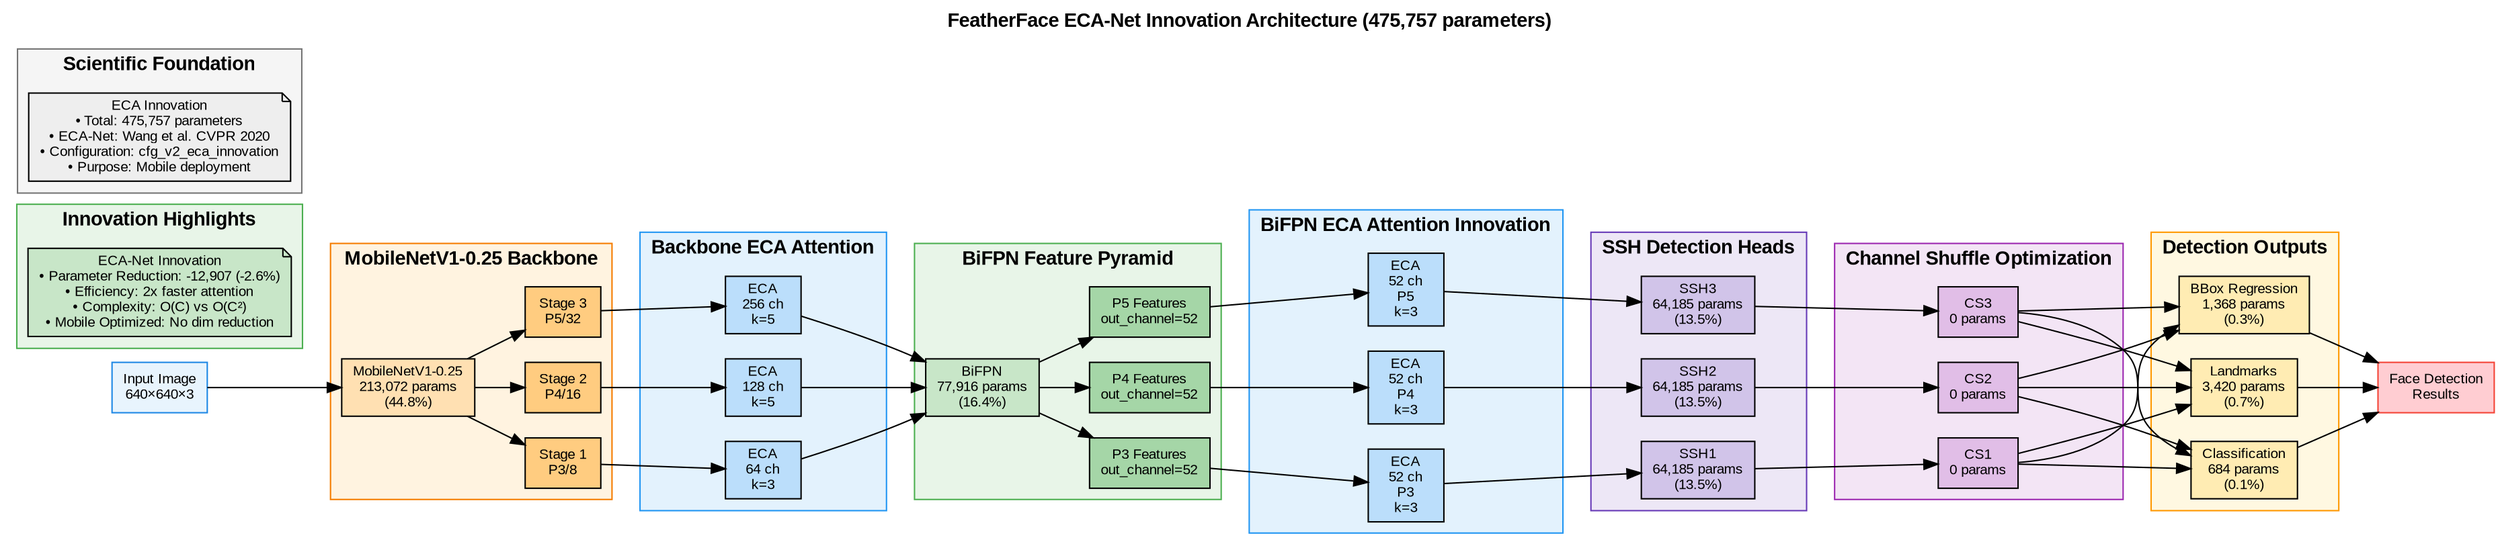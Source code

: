 digraph ECAInnovation {
    // Graph configuration
    rankdir=LR;
    node [shape=box, style=filled, fontname="Arial", fontsize=10];
    edge [fontname="Arial", fontsize=9];
    
    // Title
    label="FeatherFace ECA-Net Innovation Architecture (475,757 parameters)";
    labelloc="t";
    fontsize=14;
    fontname="Arial Bold";
    
    // Input
    input [label="Input Image\n640×640×3", fillcolor="#E8F4FD", color="#1E88E5"];
    
    // Backbone
    subgraph cluster_backbone {
        label="MobileNetV1-0.25 Backbone";
        style=filled;
        fillcolor="#FFF3E0";
        color="#F57C00";
        
        mobilenet [label="MobileNetV1-0.25\n213,072 params\n(44.8%)", fillcolor="#FFE0B2"];
        stage1 [label="Stage 1\nP3/8", fillcolor="#FFCC80"];
        stage2 [label="Stage 2\nP4/16", fillcolor="#FFCC80"];
        stage3 [label="Stage 3\nP5/32", fillcolor="#FFCC80"];
    }
    
    // Backbone ECA Attention
    subgraph cluster_backbone_eca {
        label="Backbone ECA Attention";
        style=filled;
        fillcolor="#E3F2FD";
        color="#2196F3";
        
        backbone_eca1 [label="ECA\n64 ch\nk=3", fillcolor="#BBDEFB"];
        backbone_eca2 [label="ECA\n128 ch\nk=5", fillcolor="#BBDEFB"];
        backbone_eca3 [label="ECA\n256 ch\nk=5", fillcolor="#BBDEFB"];
    }
    
    // Feature Pyramid Network
    subgraph cluster_fpn {
        label="BiFPN Feature Pyramid";
        style=filled;
        fillcolor="#E8F5E8";
        color="#4CAF50";
        
        bifpn [label="BiFPN\n77,916 params\n(16.4%)", fillcolor="#C8E6C8"];
        p3_out [label="P3 Features\nout_channel=52", fillcolor="#A5D6A7"];
        p4_out [label="P4 Features\nout_channel=52", fillcolor="#A5D6A7"];
        p5_out [label="P5 Features\nout_channel=52", fillcolor="#A5D6A7"];
    }
    
    // BiFPN ECA Attention (Innovation)
    subgraph cluster_bifpn_eca {
        label="BiFPN ECA Attention Innovation";
        style=filled;
        fillcolor="#E3F2FD";
        color="#2196F3";
        
        bifpn_eca1 [label="ECA\n52 ch\nP3\nk=3", fillcolor="#BBDEFB"];
        bifpn_eca2 [label="ECA\n52 ch\nP4\nk=3", fillcolor="#BBDEFB"];
        bifpn_eca3 [label="ECA\n52 ch\nP5\nk=3", fillcolor="#BBDEFB"];
    }
    
    // SSH Detection Heads
    subgraph cluster_ssh {
        label="SSH Detection Heads";
        style=filled;
        fillcolor="#EDE7F6";
        color="#673AB7";
        
        ssh1 [label="SSH1\n64,185 params\n(13.5%)", fillcolor="#D1C4E9"];
        ssh2 [label="SSH2\n64,185 params\n(13.5%)", fillcolor="#D1C4E9"];
        ssh3 [label="SSH3\n64,185 params\n(13.5%)", fillcolor="#D1C4E9"];
    }
    
    // Channel Shuffle
    subgraph cluster_shuffle {
        label="Channel Shuffle Optimization";
        style=filled;
        fillcolor="#F3E5F5";
        color="#9C27B0";
        
        cs1 [label="CS1\n0 params", fillcolor="#E1BEE7"];
        cs2 [label="CS2\n0 params", fillcolor="#E1BEE7"];
        cs3 [label="CS3\n0 params", fillcolor="#E1BEE7"];
    }
    
    // Output Heads
    subgraph cluster_outputs {
        label="Detection Outputs";
        style=filled;
        fillcolor="#FFF8E1";
        color="#FF9800";
        
        class_head [label="Classification\n684 params\n(0.1%)", fillcolor="#FFECB3"];
        bbox_head [label="BBox Regression\n1,368 params\n(0.3%)", fillcolor="#FFECB3"];
        landmark_head [label="Landmarks\n3,420 params\n(0.7%)", fillcolor="#FFECB3"];
    }
    
    // Final Outputs
    output [label="Face Detection\nResults", fillcolor="#FFCDD2", color="#F44336"];
    
    // Connections
    input -> mobilenet;
    
    mobilenet -> stage1;
    mobilenet -> stage2;
    mobilenet -> stage3;
    
    stage1 -> backbone_eca1;
    stage2 -> backbone_eca2;
    stage3 -> backbone_eca3;
    
    backbone_eca1 -> bifpn;
    backbone_eca2 -> bifpn;
    backbone_eca3 -> bifpn;
    
    bifpn -> p3_out;
    bifpn -> p4_out;
    bifpn -> p5_out;
    
    p3_out -> bifpn_eca1;
    p4_out -> bifpn_eca2;
    p5_out -> bifpn_eca3;
    
    bifpn_eca1 -> ssh1;
    bifpn_eca2 -> ssh2;
    bifpn_eca3 -> ssh3;
    
    ssh1 -> cs1;
    ssh2 -> cs2;
    ssh3 -> cs3;
    
    cs1 -> class_head;
    cs1 -> bbox_head;
    cs1 -> landmark_head;
    cs2 -> class_head;
    cs2 -> bbox_head;
    cs2 -> landmark_head;
    cs3 -> class_head;
    cs3 -> bbox_head;
    cs3 -> landmark_head;
    
    class_head -> output;
    bbox_head -> output;
    landmark_head -> output;
    
    // Innovation highlights
    subgraph cluster_innovation {
        label="Innovation Highlights";
        style=filled;
        fillcolor="#E8F5E8";
        color="#4CAF50";
        
        innovation [label="ECA-Net Innovation\n• Parameter Reduction: -12,907 (-2.6%)\n• Efficiency: 2x faster attention\n• Complexity: O(C) vs O(C²)\n• Mobile Optimized: No dim reduction", 
                   fillcolor="#C8E6C8", shape=note];
    }
    
    // Scientific details
    subgraph cluster_details {
        label="Scientific Foundation";
        style=filled;
        fillcolor="#F5F5F5";
        color="#757575";
        
        details [label="ECA Innovation\n• Total: 475,757 parameters\n• ECA-Net: Wang et al. CVPR 2020\n• Configuration: cfg_v2_eca_innovation\n• Purpose: Mobile deployment", 
                fillcolor="#EEEEEE", shape=note];
    }
}